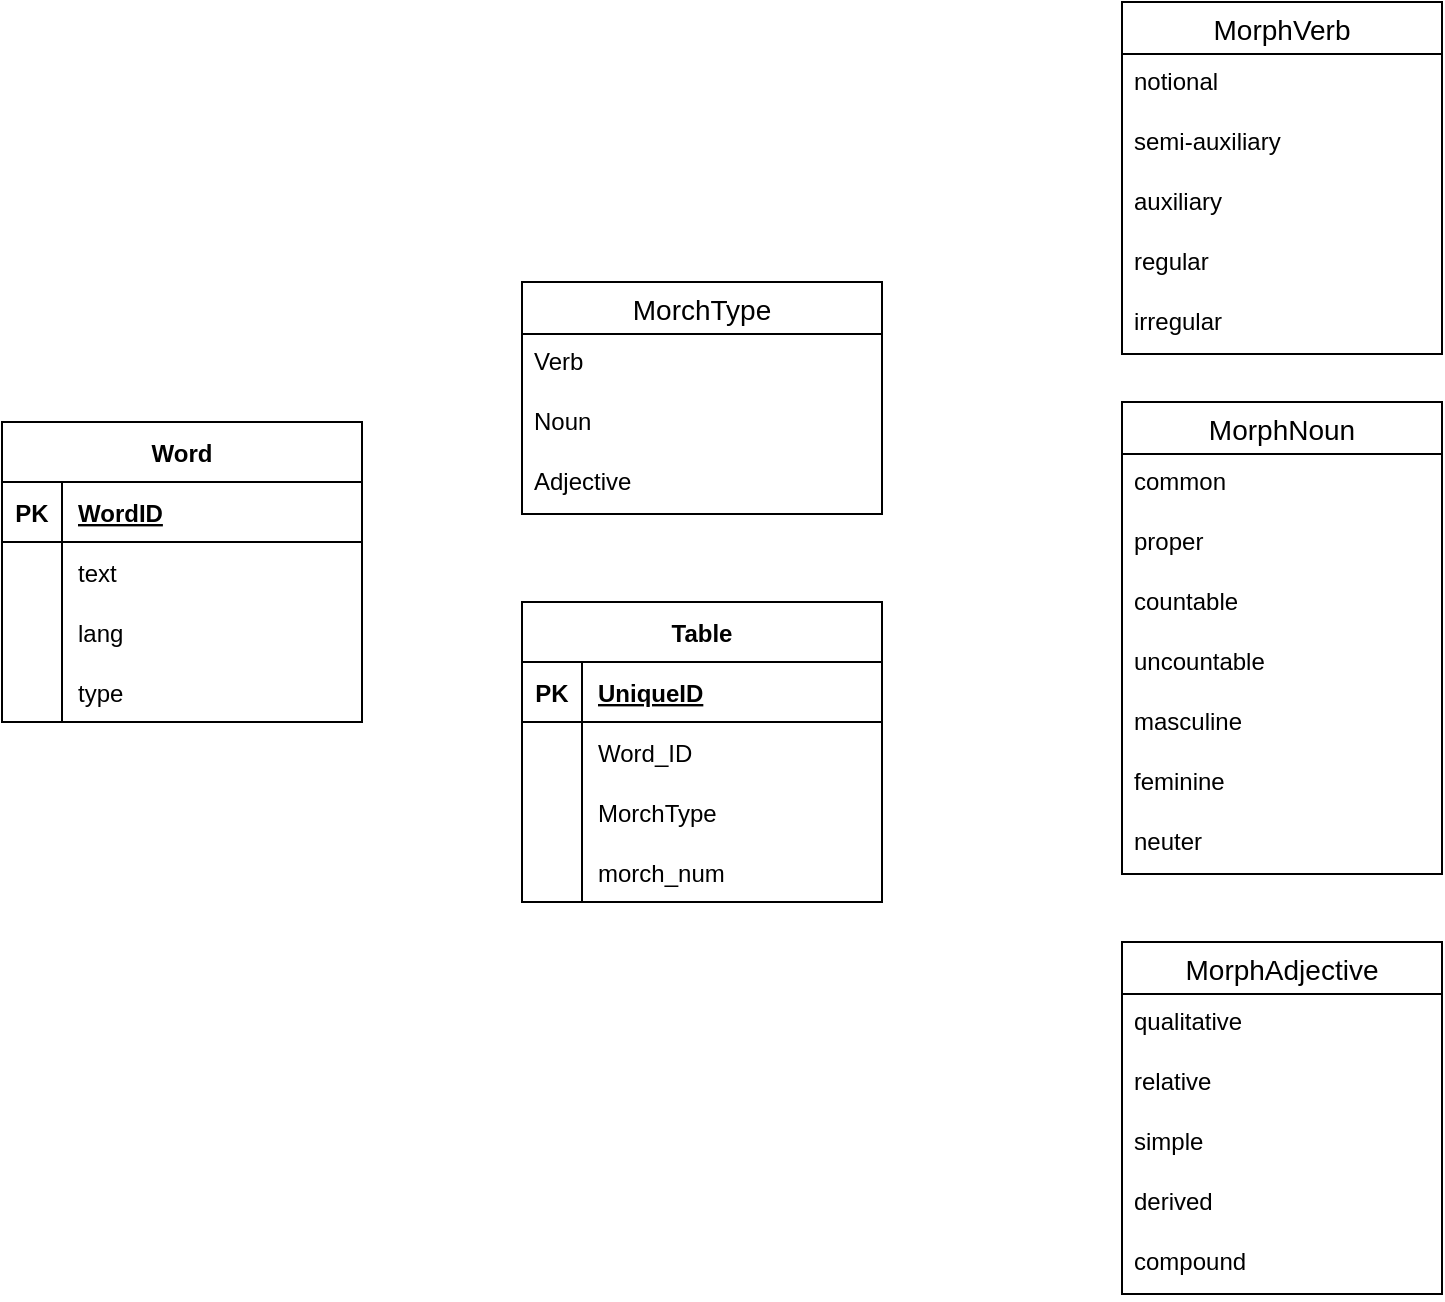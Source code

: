 <mxfile version="17.2.4" type="device"><diagram id="EMzP6KHb2XvtXkIUERwW" name="Страница 1"><mxGraphModel dx="1422" dy="873" grid="1" gridSize="10" guides="1" tooltips="1" connect="1" arrows="1" fold="1" page="1" pageScale="1" pageWidth="827" pageHeight="1169" math="0" shadow="0"><root><mxCell id="0"/><mxCell id="1" parent="0"/><mxCell id="ndy2RuPBi09oJ0u3M5fi-14" value="Word" style="shape=table;startSize=30;container=1;collapsible=1;childLayout=tableLayout;fixedRows=1;rowLines=0;fontStyle=1;align=center;resizeLast=1;" parent="1" vertex="1"><mxGeometry x="30" y="290" width="180" height="150" as="geometry"/></mxCell><mxCell id="ndy2RuPBi09oJ0u3M5fi-15" value="" style="shape=tableRow;horizontal=0;startSize=0;swimlaneHead=0;swimlaneBody=0;fillColor=none;collapsible=0;dropTarget=0;points=[[0,0.5],[1,0.5]];portConstraint=eastwest;top=0;left=0;right=0;bottom=1;" parent="ndy2RuPBi09oJ0u3M5fi-14" vertex="1"><mxGeometry y="30" width="180" height="30" as="geometry"/></mxCell><mxCell id="ndy2RuPBi09oJ0u3M5fi-16" value="PK" style="shape=partialRectangle;connectable=0;fillColor=none;top=0;left=0;bottom=0;right=0;fontStyle=1;overflow=hidden;" parent="ndy2RuPBi09oJ0u3M5fi-15" vertex="1"><mxGeometry width="30" height="30" as="geometry"><mxRectangle width="30" height="30" as="alternateBounds"/></mxGeometry></mxCell><mxCell id="ndy2RuPBi09oJ0u3M5fi-17" value="WordID" style="shape=partialRectangle;connectable=0;fillColor=none;top=0;left=0;bottom=0;right=0;align=left;spacingLeft=6;fontStyle=5;overflow=hidden;" parent="ndy2RuPBi09oJ0u3M5fi-15" vertex="1"><mxGeometry x="30" width="150" height="30" as="geometry"><mxRectangle width="150" height="30" as="alternateBounds"/></mxGeometry></mxCell><mxCell id="ndy2RuPBi09oJ0u3M5fi-18" value="" style="shape=tableRow;horizontal=0;startSize=0;swimlaneHead=0;swimlaneBody=0;fillColor=none;collapsible=0;dropTarget=0;points=[[0,0.5],[1,0.5]];portConstraint=eastwest;top=0;left=0;right=0;bottom=0;" parent="ndy2RuPBi09oJ0u3M5fi-14" vertex="1"><mxGeometry y="60" width="180" height="30" as="geometry"/></mxCell><mxCell id="ndy2RuPBi09oJ0u3M5fi-19" value="" style="shape=partialRectangle;connectable=0;fillColor=none;top=0;left=0;bottom=0;right=0;editable=1;overflow=hidden;" parent="ndy2RuPBi09oJ0u3M5fi-18" vertex="1"><mxGeometry width="30" height="30" as="geometry"><mxRectangle width="30" height="30" as="alternateBounds"/></mxGeometry></mxCell><mxCell id="ndy2RuPBi09oJ0u3M5fi-20" value="text" style="shape=partialRectangle;connectable=0;fillColor=none;top=0;left=0;bottom=0;right=0;align=left;spacingLeft=6;overflow=hidden;" parent="ndy2RuPBi09oJ0u3M5fi-18" vertex="1"><mxGeometry x="30" width="150" height="30" as="geometry"><mxRectangle width="150" height="30" as="alternateBounds"/></mxGeometry></mxCell><mxCell id="ndy2RuPBi09oJ0u3M5fi-21" value="" style="shape=tableRow;horizontal=0;startSize=0;swimlaneHead=0;swimlaneBody=0;fillColor=none;collapsible=0;dropTarget=0;points=[[0,0.5],[1,0.5]];portConstraint=eastwest;top=0;left=0;right=0;bottom=0;" parent="ndy2RuPBi09oJ0u3M5fi-14" vertex="1"><mxGeometry y="90" width="180" height="30" as="geometry"/></mxCell><mxCell id="ndy2RuPBi09oJ0u3M5fi-22" value="" style="shape=partialRectangle;connectable=0;fillColor=none;top=0;left=0;bottom=0;right=0;editable=1;overflow=hidden;" parent="ndy2RuPBi09oJ0u3M5fi-21" vertex="1"><mxGeometry width="30" height="30" as="geometry"><mxRectangle width="30" height="30" as="alternateBounds"/></mxGeometry></mxCell><mxCell id="ndy2RuPBi09oJ0u3M5fi-23" value="lang" style="shape=partialRectangle;connectable=0;fillColor=none;top=0;left=0;bottom=0;right=0;align=left;spacingLeft=6;overflow=hidden;" parent="ndy2RuPBi09oJ0u3M5fi-21" vertex="1"><mxGeometry x="30" width="150" height="30" as="geometry"><mxRectangle width="150" height="30" as="alternateBounds"/></mxGeometry></mxCell><mxCell id="ndy2RuPBi09oJ0u3M5fi-24" value="" style="shape=tableRow;horizontal=0;startSize=0;swimlaneHead=0;swimlaneBody=0;fillColor=none;collapsible=0;dropTarget=0;points=[[0,0.5],[1,0.5]];portConstraint=eastwest;top=0;left=0;right=0;bottom=0;" parent="ndy2RuPBi09oJ0u3M5fi-14" vertex="1"><mxGeometry y="120" width="180" height="30" as="geometry"/></mxCell><mxCell id="ndy2RuPBi09oJ0u3M5fi-25" value="" style="shape=partialRectangle;connectable=0;fillColor=none;top=0;left=0;bottom=0;right=0;editable=1;overflow=hidden;" parent="ndy2RuPBi09oJ0u3M5fi-24" vertex="1"><mxGeometry width="30" height="30" as="geometry"><mxRectangle width="30" height="30" as="alternateBounds"/></mxGeometry></mxCell><mxCell id="ndy2RuPBi09oJ0u3M5fi-26" value="type" style="shape=partialRectangle;connectable=0;fillColor=none;top=0;left=0;bottom=0;right=0;align=left;spacingLeft=6;overflow=hidden;" parent="ndy2RuPBi09oJ0u3M5fi-24" vertex="1"><mxGeometry x="30" width="150" height="30" as="geometry"><mxRectangle width="150" height="30" as="alternateBounds"/></mxGeometry></mxCell><mxCell id="ndy2RuPBi09oJ0u3M5fi-53" value="MorphVerb" style="swimlane;fontStyle=0;childLayout=stackLayout;horizontal=1;startSize=26;horizontalStack=0;resizeParent=1;resizeParentMax=0;resizeLast=0;collapsible=1;marginBottom=0;align=center;fontSize=14;" parent="1" vertex="1"><mxGeometry x="590" y="80" width="160" height="176" as="geometry"/></mxCell><mxCell id="ndy2RuPBi09oJ0u3M5fi-54" value="notional" style="text;strokeColor=none;fillColor=none;spacingLeft=4;spacingRight=4;overflow=hidden;rotatable=0;points=[[0,0.5],[1,0.5]];portConstraint=eastwest;fontSize=12;" parent="ndy2RuPBi09oJ0u3M5fi-53" vertex="1"><mxGeometry y="26" width="160" height="30" as="geometry"/></mxCell><mxCell id="ndy2RuPBi09oJ0u3M5fi-55" value="semi-auxiliary" style="text;strokeColor=none;fillColor=none;spacingLeft=4;spacingRight=4;overflow=hidden;rotatable=0;points=[[0,0.5],[1,0.5]];portConstraint=eastwest;fontSize=12;" parent="ndy2RuPBi09oJ0u3M5fi-53" vertex="1"><mxGeometry y="56" width="160" height="30" as="geometry"/></mxCell><mxCell id="ndy2RuPBi09oJ0u3M5fi-56" value="auxiliary" style="text;strokeColor=none;fillColor=none;spacingLeft=4;spacingRight=4;overflow=hidden;rotatable=0;points=[[0,0.5],[1,0.5]];portConstraint=eastwest;fontSize=12;" parent="ndy2RuPBi09oJ0u3M5fi-53" vertex="1"><mxGeometry y="86" width="160" height="30" as="geometry"/></mxCell><mxCell id="ndy2RuPBi09oJ0u3M5fi-57" value="regular" style="text;strokeColor=none;fillColor=none;spacingLeft=4;spacingRight=4;overflow=hidden;rotatable=0;points=[[0,0.5],[1,0.5]];portConstraint=eastwest;fontSize=12;" parent="ndy2RuPBi09oJ0u3M5fi-53" vertex="1"><mxGeometry y="116" width="160" height="30" as="geometry"/></mxCell><mxCell id="ndy2RuPBi09oJ0u3M5fi-59" value="irregular" style="text;strokeColor=none;fillColor=none;spacingLeft=4;spacingRight=4;overflow=hidden;rotatable=0;points=[[0,0.5],[1,0.5]];portConstraint=eastwest;fontSize=12;" parent="ndy2RuPBi09oJ0u3M5fi-53" vertex="1"><mxGeometry y="146" width="160" height="30" as="geometry"/></mxCell><mxCell id="ndy2RuPBi09oJ0u3M5fi-60" value="MorphNoun" style="swimlane;fontStyle=0;childLayout=stackLayout;horizontal=1;startSize=26;horizontalStack=0;resizeParent=1;resizeParentMax=0;resizeLast=0;collapsible=1;marginBottom=0;align=center;fontSize=14;" parent="1" vertex="1"><mxGeometry x="590" y="280" width="160" height="236" as="geometry"/></mxCell><mxCell id="ndy2RuPBi09oJ0u3M5fi-61" value="common" style="text;strokeColor=none;fillColor=none;spacingLeft=4;spacingRight=4;overflow=hidden;rotatable=0;points=[[0,0.5],[1,0.5]];portConstraint=eastwest;fontSize=12;" parent="ndy2RuPBi09oJ0u3M5fi-60" vertex="1"><mxGeometry y="26" width="160" height="30" as="geometry"/></mxCell><mxCell id="ndy2RuPBi09oJ0u3M5fi-62" value="proper" style="text;strokeColor=none;fillColor=none;spacingLeft=4;spacingRight=4;overflow=hidden;rotatable=0;points=[[0,0.5],[1,0.5]];portConstraint=eastwest;fontSize=12;" parent="ndy2RuPBi09oJ0u3M5fi-60" vertex="1"><mxGeometry y="56" width="160" height="30" as="geometry"/></mxCell><mxCell id="ndy2RuPBi09oJ0u3M5fi-63" value="countable" style="text;strokeColor=none;fillColor=none;spacingLeft=4;spacingRight=4;overflow=hidden;rotatable=0;points=[[0,0.5],[1,0.5]];portConstraint=eastwest;fontSize=12;" parent="ndy2RuPBi09oJ0u3M5fi-60" vertex="1"><mxGeometry y="86" width="160" height="30" as="geometry"/></mxCell><mxCell id="ndy2RuPBi09oJ0u3M5fi-64" value="uncountable" style="text;strokeColor=none;fillColor=none;spacingLeft=4;spacingRight=4;overflow=hidden;rotatable=0;points=[[0,0.5],[1,0.5]];portConstraint=eastwest;fontSize=12;" parent="ndy2RuPBi09oJ0u3M5fi-60" vertex="1"><mxGeometry y="116" width="160" height="30" as="geometry"/></mxCell><mxCell id="ndy2RuPBi09oJ0u3M5fi-66" value="masculine" style="text;strokeColor=none;fillColor=none;spacingLeft=4;spacingRight=4;overflow=hidden;rotatable=0;points=[[0,0.5],[1,0.5]];portConstraint=eastwest;fontSize=12;" parent="ndy2RuPBi09oJ0u3M5fi-60" vertex="1"><mxGeometry y="146" width="160" height="30" as="geometry"/></mxCell><mxCell id="ndy2RuPBi09oJ0u3M5fi-67" value="feminine" style="text;strokeColor=none;fillColor=none;spacingLeft=4;spacingRight=4;overflow=hidden;rotatable=0;points=[[0,0.5],[1,0.5]];portConstraint=eastwest;fontSize=12;" parent="ndy2RuPBi09oJ0u3M5fi-60" vertex="1"><mxGeometry y="176" width="160" height="30" as="geometry"/></mxCell><mxCell id="ndy2RuPBi09oJ0u3M5fi-68" value="neuter" style="text;strokeColor=none;fillColor=none;spacingLeft=4;spacingRight=4;overflow=hidden;rotatable=0;points=[[0,0.5],[1,0.5]];portConstraint=eastwest;fontSize=12;" parent="ndy2RuPBi09oJ0u3M5fi-60" vertex="1"><mxGeometry y="206" width="160" height="30" as="geometry"/></mxCell><mxCell id="ndy2RuPBi09oJ0u3M5fi-69" value="MorphAdjective" style="swimlane;fontStyle=0;childLayout=stackLayout;horizontal=1;startSize=26;horizontalStack=0;resizeParent=1;resizeParentMax=0;resizeLast=0;collapsible=1;marginBottom=0;align=center;fontSize=14;" parent="1" vertex="1"><mxGeometry x="590" y="550" width="160" height="176" as="geometry"/></mxCell><mxCell id="ndy2RuPBi09oJ0u3M5fi-70" value="qualitative" style="text;strokeColor=none;fillColor=none;spacingLeft=4;spacingRight=4;overflow=hidden;rotatable=0;points=[[0,0.5],[1,0.5]];portConstraint=eastwest;fontSize=12;" parent="ndy2RuPBi09oJ0u3M5fi-69" vertex="1"><mxGeometry y="26" width="160" height="30" as="geometry"/></mxCell><mxCell id="ndy2RuPBi09oJ0u3M5fi-71" value="relative" style="text;strokeColor=none;fillColor=none;spacingLeft=4;spacingRight=4;overflow=hidden;rotatable=0;points=[[0,0.5],[1,0.5]];portConstraint=eastwest;fontSize=12;" parent="ndy2RuPBi09oJ0u3M5fi-69" vertex="1"><mxGeometry y="56" width="160" height="30" as="geometry"/></mxCell><mxCell id="ndy2RuPBi09oJ0u3M5fi-72" value="simple" style="text;strokeColor=none;fillColor=none;spacingLeft=4;spacingRight=4;overflow=hidden;rotatable=0;points=[[0,0.5],[1,0.5]];portConstraint=eastwest;fontSize=12;" parent="ndy2RuPBi09oJ0u3M5fi-69" vertex="1"><mxGeometry y="86" width="160" height="30" as="geometry"/></mxCell><mxCell id="ndy2RuPBi09oJ0u3M5fi-73" value="derived" style="text;strokeColor=none;fillColor=none;spacingLeft=4;spacingRight=4;overflow=hidden;rotatable=0;points=[[0,0.5],[1,0.5]];portConstraint=eastwest;fontSize=12;" parent="ndy2RuPBi09oJ0u3M5fi-69" vertex="1"><mxGeometry y="116" width="160" height="30" as="geometry"/></mxCell><mxCell id="ndy2RuPBi09oJ0u3M5fi-74" value="compound" style="text;strokeColor=none;fillColor=none;spacingLeft=4;spacingRight=4;overflow=hidden;rotatable=0;points=[[0,0.5],[1,0.5]];portConstraint=eastwest;fontSize=12;" parent="ndy2RuPBi09oJ0u3M5fi-69" vertex="1"><mxGeometry y="146" width="160" height="30" as="geometry"/></mxCell><mxCell id="t9IM4EADcYJHlxrzKTA6-1" value="MorchType" style="swimlane;fontStyle=0;childLayout=stackLayout;horizontal=1;startSize=26;horizontalStack=0;resizeParent=1;resizeParentMax=0;resizeLast=0;collapsible=1;marginBottom=0;align=center;fontSize=14;" parent="1" vertex="1"><mxGeometry x="290" y="220" width="180" height="116" as="geometry"/></mxCell><mxCell id="t9IM4EADcYJHlxrzKTA6-3" value="Verb" style="text;strokeColor=none;fillColor=none;spacingLeft=4;spacingRight=4;overflow=hidden;rotatable=0;points=[[0,0.5],[1,0.5]];portConstraint=eastwest;fontSize=12;" parent="t9IM4EADcYJHlxrzKTA6-1" vertex="1"><mxGeometry y="26" width="180" height="30" as="geometry"/></mxCell><mxCell id="t9IM4EADcYJHlxrzKTA6-4" value="Noun" style="text;strokeColor=none;fillColor=none;spacingLeft=4;spacingRight=4;overflow=hidden;rotatable=0;points=[[0,0.5],[1,0.5]];portConstraint=eastwest;fontSize=12;" parent="t9IM4EADcYJHlxrzKTA6-1" vertex="1"><mxGeometry y="56" width="180" height="30" as="geometry"/></mxCell><mxCell id="t9IM4EADcYJHlxrzKTA6-5" value="Adjective" style="text;strokeColor=none;fillColor=none;spacingLeft=4;spacingRight=4;overflow=hidden;rotatable=0;points=[[0,0.5],[1,0.5]];portConstraint=eastwest;fontSize=12;" parent="t9IM4EADcYJHlxrzKTA6-1" vertex="1"><mxGeometry y="86" width="180" height="30" as="geometry"/></mxCell><mxCell id="t9IM4EADcYJHlxrzKTA6-6" value="Table" style="shape=table;startSize=30;container=1;collapsible=1;childLayout=tableLayout;fixedRows=1;rowLines=0;fontStyle=1;align=center;resizeLast=1;" parent="1" vertex="1"><mxGeometry x="290" y="380" width="180" height="150" as="geometry"/></mxCell><mxCell id="t9IM4EADcYJHlxrzKTA6-7" value="" style="shape=tableRow;horizontal=0;startSize=0;swimlaneHead=0;swimlaneBody=0;fillColor=none;collapsible=0;dropTarget=0;points=[[0,0.5],[1,0.5]];portConstraint=eastwest;top=0;left=0;right=0;bottom=1;" parent="t9IM4EADcYJHlxrzKTA6-6" vertex="1"><mxGeometry y="30" width="180" height="30" as="geometry"/></mxCell><mxCell id="t9IM4EADcYJHlxrzKTA6-8" value="PK" style="shape=partialRectangle;connectable=0;fillColor=none;top=0;left=0;bottom=0;right=0;fontStyle=1;overflow=hidden;" parent="t9IM4EADcYJHlxrzKTA6-7" vertex="1"><mxGeometry width="30" height="30" as="geometry"><mxRectangle width="30" height="30" as="alternateBounds"/></mxGeometry></mxCell><mxCell id="t9IM4EADcYJHlxrzKTA6-9" value="UniqueID" style="shape=partialRectangle;connectable=0;fillColor=none;top=0;left=0;bottom=0;right=0;align=left;spacingLeft=6;fontStyle=5;overflow=hidden;" parent="t9IM4EADcYJHlxrzKTA6-7" vertex="1"><mxGeometry x="30" width="150" height="30" as="geometry"><mxRectangle width="150" height="30" as="alternateBounds"/></mxGeometry></mxCell><mxCell id="t9IM4EADcYJHlxrzKTA6-10" value="" style="shape=tableRow;horizontal=0;startSize=0;swimlaneHead=0;swimlaneBody=0;fillColor=none;collapsible=0;dropTarget=0;points=[[0,0.5],[1,0.5]];portConstraint=eastwest;top=0;left=0;right=0;bottom=0;" parent="t9IM4EADcYJHlxrzKTA6-6" vertex="1"><mxGeometry y="60" width="180" height="30" as="geometry"/></mxCell><mxCell id="t9IM4EADcYJHlxrzKTA6-11" value="" style="shape=partialRectangle;connectable=0;fillColor=none;top=0;left=0;bottom=0;right=0;editable=1;overflow=hidden;" parent="t9IM4EADcYJHlxrzKTA6-10" vertex="1"><mxGeometry width="30" height="30" as="geometry"><mxRectangle width="30" height="30" as="alternateBounds"/></mxGeometry></mxCell><mxCell id="t9IM4EADcYJHlxrzKTA6-12" value="Word_ID" style="shape=partialRectangle;connectable=0;fillColor=none;top=0;left=0;bottom=0;right=0;align=left;spacingLeft=6;overflow=hidden;" parent="t9IM4EADcYJHlxrzKTA6-10" vertex="1"><mxGeometry x="30" width="150" height="30" as="geometry"><mxRectangle width="150" height="30" as="alternateBounds"/></mxGeometry></mxCell><mxCell id="t9IM4EADcYJHlxrzKTA6-13" value="" style="shape=tableRow;horizontal=0;startSize=0;swimlaneHead=0;swimlaneBody=0;fillColor=none;collapsible=0;dropTarget=0;points=[[0,0.5],[1,0.5]];portConstraint=eastwest;top=0;left=0;right=0;bottom=0;" parent="t9IM4EADcYJHlxrzKTA6-6" vertex="1"><mxGeometry y="90" width="180" height="30" as="geometry"/></mxCell><mxCell id="t9IM4EADcYJHlxrzKTA6-14" value="" style="shape=partialRectangle;connectable=0;fillColor=none;top=0;left=0;bottom=0;right=0;editable=1;overflow=hidden;" parent="t9IM4EADcYJHlxrzKTA6-13" vertex="1"><mxGeometry width="30" height="30" as="geometry"><mxRectangle width="30" height="30" as="alternateBounds"/></mxGeometry></mxCell><mxCell id="t9IM4EADcYJHlxrzKTA6-15" value="MorchType" style="shape=partialRectangle;connectable=0;fillColor=none;top=0;left=0;bottom=0;right=0;align=left;spacingLeft=6;overflow=hidden;" parent="t9IM4EADcYJHlxrzKTA6-13" vertex="1"><mxGeometry x="30" width="150" height="30" as="geometry"><mxRectangle width="150" height="30" as="alternateBounds"/></mxGeometry></mxCell><mxCell id="t9IM4EADcYJHlxrzKTA6-16" value="" style="shape=tableRow;horizontal=0;startSize=0;swimlaneHead=0;swimlaneBody=0;fillColor=none;collapsible=0;dropTarget=0;points=[[0,0.5],[1,0.5]];portConstraint=eastwest;top=0;left=0;right=0;bottom=0;" parent="t9IM4EADcYJHlxrzKTA6-6" vertex="1"><mxGeometry y="120" width="180" height="30" as="geometry"/></mxCell><mxCell id="t9IM4EADcYJHlxrzKTA6-17" value="" style="shape=partialRectangle;connectable=0;fillColor=none;top=0;left=0;bottom=0;right=0;editable=1;overflow=hidden;" parent="t9IM4EADcYJHlxrzKTA6-16" vertex="1"><mxGeometry width="30" height="30" as="geometry"><mxRectangle width="30" height="30" as="alternateBounds"/></mxGeometry></mxCell><mxCell id="t9IM4EADcYJHlxrzKTA6-18" value="morch_num" style="shape=partialRectangle;connectable=0;fillColor=none;top=0;left=0;bottom=0;right=0;align=left;spacingLeft=6;overflow=hidden;" parent="t9IM4EADcYJHlxrzKTA6-16" vertex="1"><mxGeometry x="30" width="150" height="30" as="geometry"><mxRectangle width="150" height="30" as="alternateBounds"/></mxGeometry></mxCell></root></mxGraphModel></diagram></mxfile>